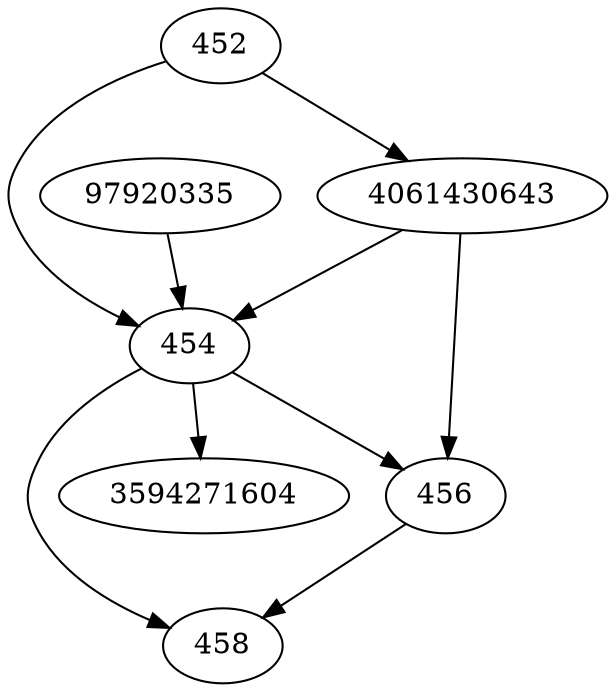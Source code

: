 strict digraph  {
452;
454;
456;
458;
97920335;
4061430643;
3594271604;
452 -> 454;
452 -> 4061430643;
454 -> 456;
454 -> 458;
454 -> 3594271604;
456 -> 458;
97920335 -> 454;
4061430643 -> 454;
4061430643 -> 456;
}
